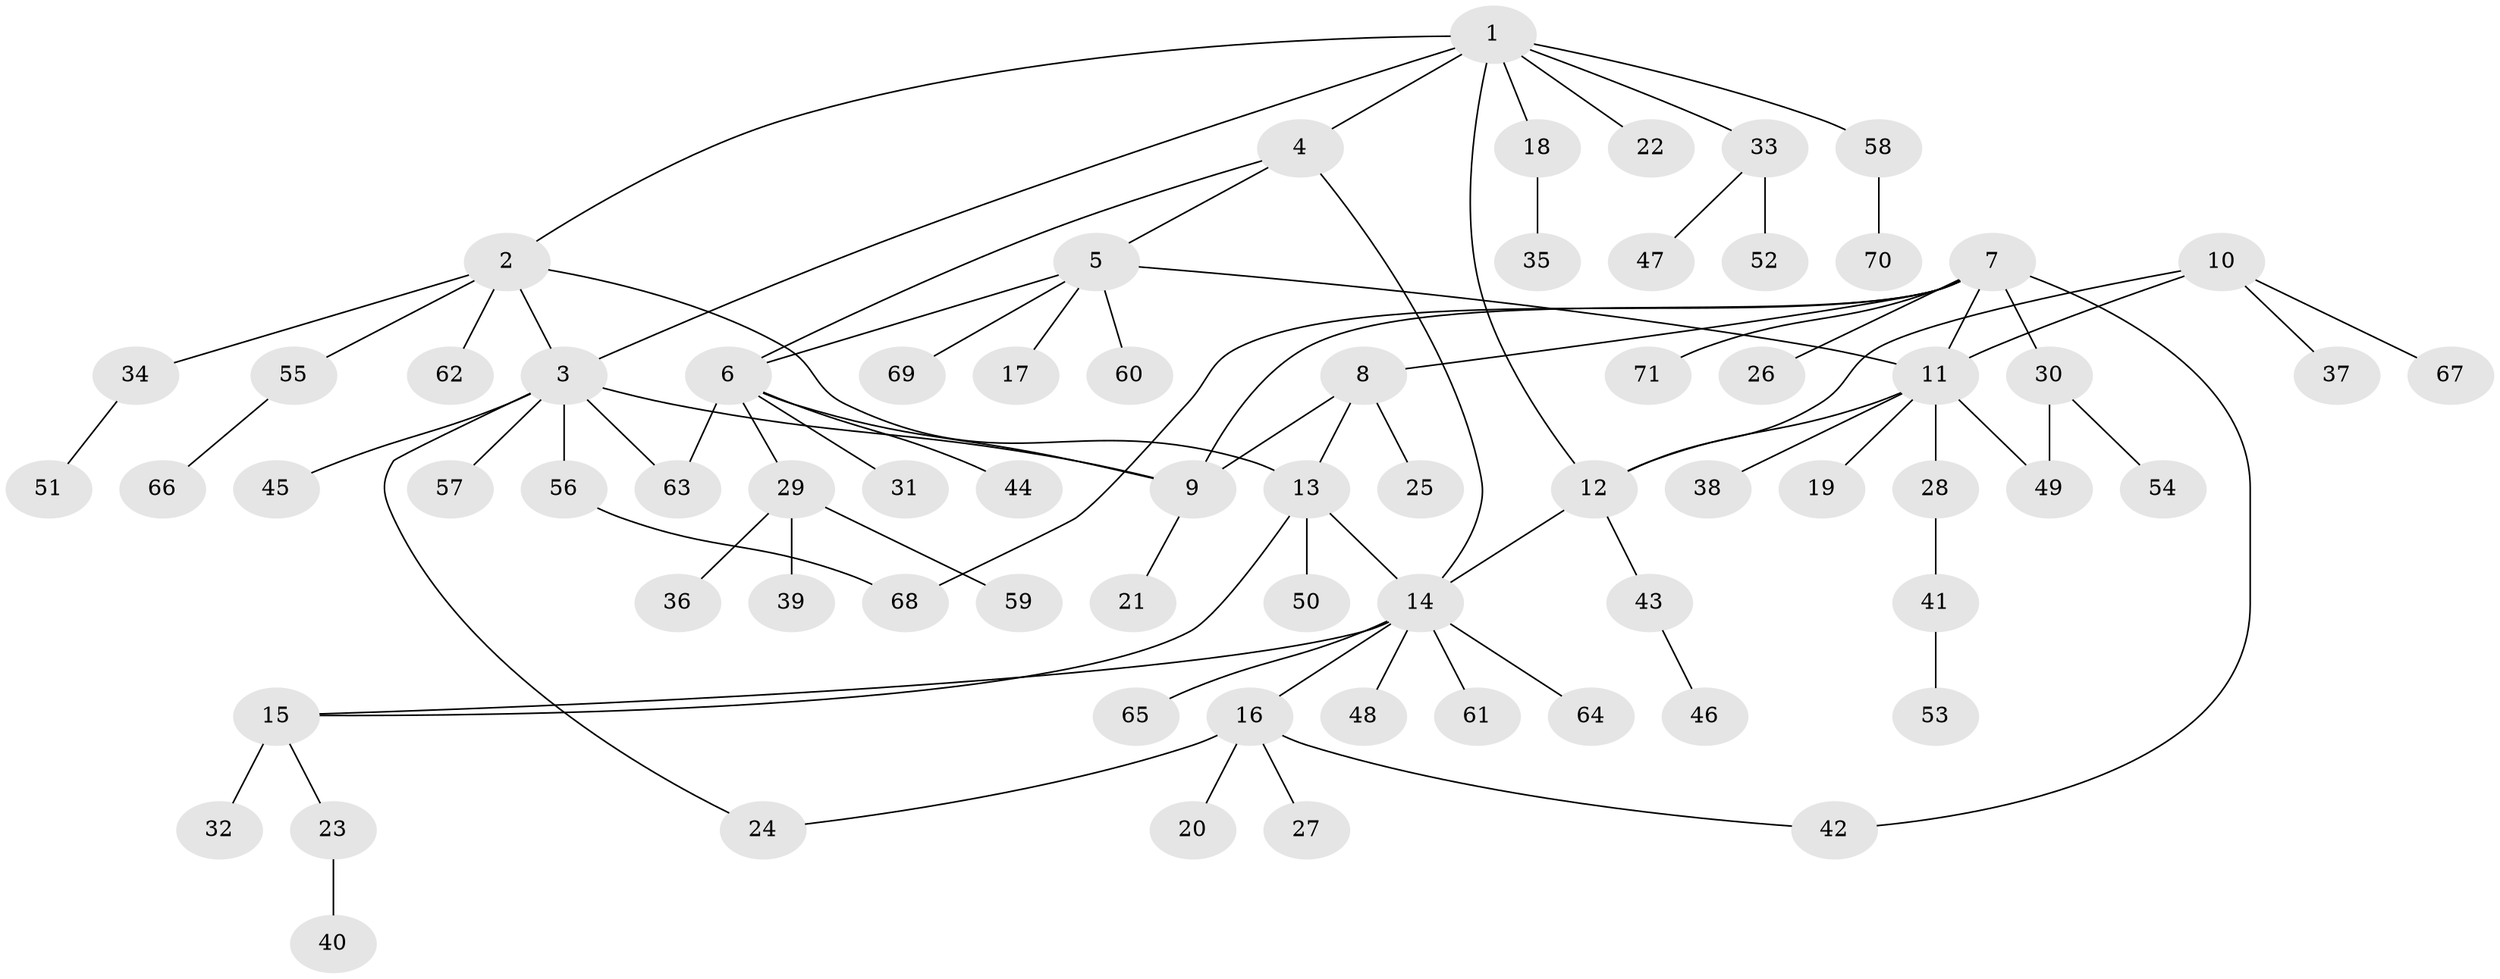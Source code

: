 // Generated by graph-tools (version 1.1) at 2025/11/02/27/25 16:11:35]
// undirected, 71 vertices, 86 edges
graph export_dot {
graph [start="1"]
  node [color=gray90,style=filled];
  1;
  2;
  3;
  4;
  5;
  6;
  7;
  8;
  9;
  10;
  11;
  12;
  13;
  14;
  15;
  16;
  17;
  18;
  19;
  20;
  21;
  22;
  23;
  24;
  25;
  26;
  27;
  28;
  29;
  30;
  31;
  32;
  33;
  34;
  35;
  36;
  37;
  38;
  39;
  40;
  41;
  42;
  43;
  44;
  45;
  46;
  47;
  48;
  49;
  50;
  51;
  52;
  53;
  54;
  55;
  56;
  57;
  58;
  59;
  60;
  61;
  62;
  63;
  64;
  65;
  66;
  67;
  68;
  69;
  70;
  71;
  1 -- 2;
  1 -- 3;
  1 -- 4;
  1 -- 12;
  1 -- 18;
  1 -- 22;
  1 -- 33;
  1 -- 58;
  2 -- 3;
  2 -- 13;
  2 -- 34;
  2 -- 55;
  2 -- 62;
  3 -- 9;
  3 -- 24;
  3 -- 45;
  3 -- 56;
  3 -- 57;
  3 -- 63;
  4 -- 5;
  4 -- 6;
  4 -- 14;
  5 -- 6;
  5 -- 11;
  5 -- 17;
  5 -- 60;
  5 -- 69;
  6 -- 9;
  6 -- 29;
  6 -- 31;
  6 -- 44;
  6 -- 63;
  7 -- 8;
  7 -- 9;
  7 -- 11;
  7 -- 26;
  7 -- 30;
  7 -- 42;
  7 -- 68;
  7 -- 71;
  8 -- 9;
  8 -- 13;
  8 -- 25;
  9 -- 21;
  10 -- 11;
  10 -- 12;
  10 -- 37;
  10 -- 67;
  11 -- 12;
  11 -- 19;
  11 -- 28;
  11 -- 38;
  11 -- 49;
  12 -- 14;
  12 -- 43;
  13 -- 14;
  13 -- 15;
  13 -- 50;
  14 -- 15;
  14 -- 16;
  14 -- 48;
  14 -- 61;
  14 -- 64;
  14 -- 65;
  15 -- 23;
  15 -- 32;
  16 -- 20;
  16 -- 24;
  16 -- 27;
  16 -- 42;
  18 -- 35;
  23 -- 40;
  28 -- 41;
  29 -- 36;
  29 -- 39;
  29 -- 59;
  30 -- 49;
  30 -- 54;
  33 -- 47;
  33 -- 52;
  34 -- 51;
  41 -- 53;
  43 -- 46;
  55 -- 66;
  56 -- 68;
  58 -- 70;
}
